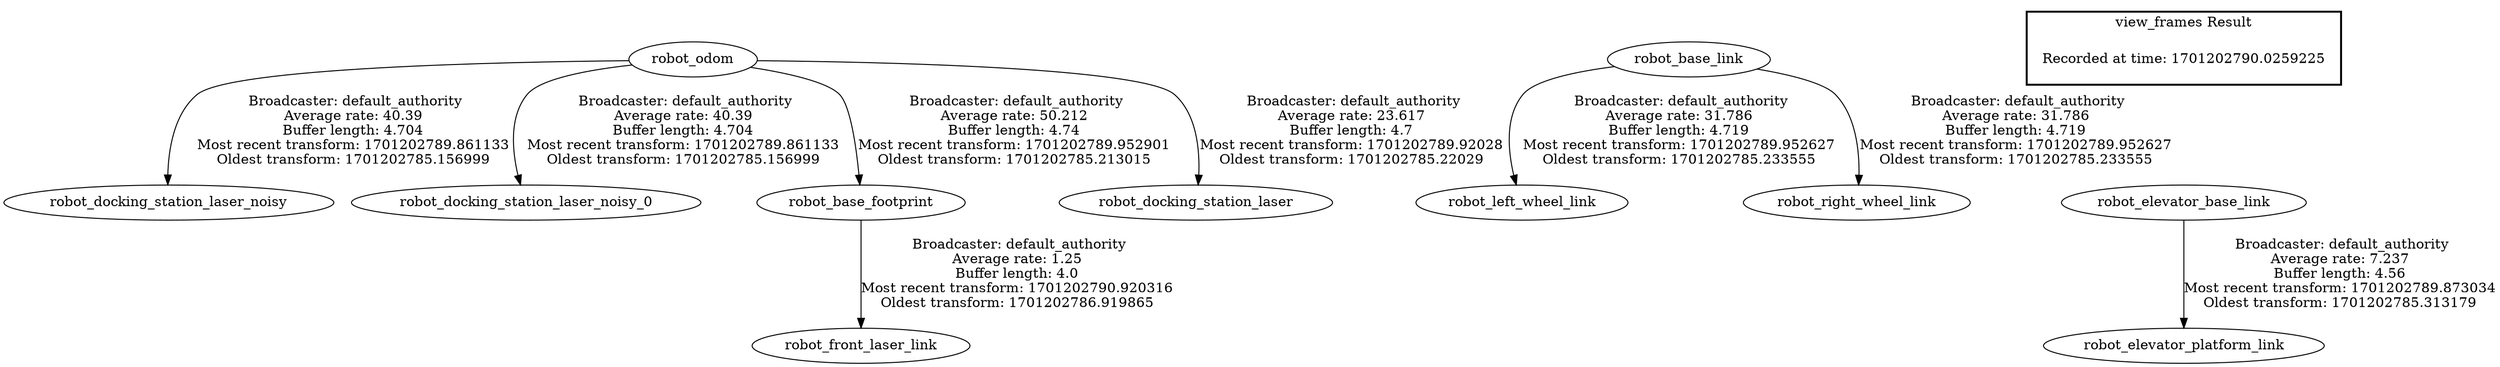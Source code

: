 digraph G {
"robot_odom" -> "robot_docking_station_laser_noisy"[label=" Broadcaster: default_authority\nAverage rate: 40.39\nBuffer length: 4.704\nMost recent transform: 1701202789.861133\nOldest transform: 1701202785.156999\n"];
"robot_odom" -> "robot_docking_station_laser_noisy_0"[label=" Broadcaster: default_authority\nAverage rate: 40.39\nBuffer length: 4.704\nMost recent transform: 1701202789.861133\nOldest transform: 1701202785.156999\n"];
"robot_odom" -> "robot_base_footprint"[label=" Broadcaster: default_authority\nAverage rate: 50.212\nBuffer length: 4.74\nMost recent transform: 1701202789.952901\nOldest transform: 1701202785.213015\n"];
"robot_odom" -> "robot_docking_station_laser"[label=" Broadcaster: default_authority\nAverage rate: 23.617\nBuffer length: 4.7\nMost recent transform: 1701202789.92028\nOldest transform: 1701202785.22029\n"];
"robot_base_link" -> "robot_left_wheel_link"[label=" Broadcaster: default_authority\nAverage rate: 31.786\nBuffer length: 4.719\nMost recent transform: 1701202789.952627\nOldest transform: 1701202785.233555\n"];
"robot_base_link" -> "robot_right_wheel_link"[label=" Broadcaster: default_authority\nAverage rate: 31.786\nBuffer length: 4.719\nMost recent transform: 1701202789.952627\nOldest transform: 1701202785.233555\n"];
"robot_elevator_base_link" -> "robot_elevator_platform_link"[label=" Broadcaster: default_authority\nAverage rate: 7.237\nBuffer length: 4.56\nMost recent transform: 1701202789.873034\nOldest transform: 1701202785.313179\n"];
"robot_base_footprint" -> "robot_front_laser_link"[label=" Broadcaster: default_authority\nAverage rate: 1.25\nBuffer length: 4.0\nMost recent transform: 1701202790.920316\nOldest transform: 1701202786.919865\n"];
edge [style=invis];
 subgraph cluster_legend { style=bold; color=black; label ="view_frames Result";
"Recorded at time: 1701202790.0259225"[ shape=plaintext ] ;
}->"robot_elevator_base_link";
}